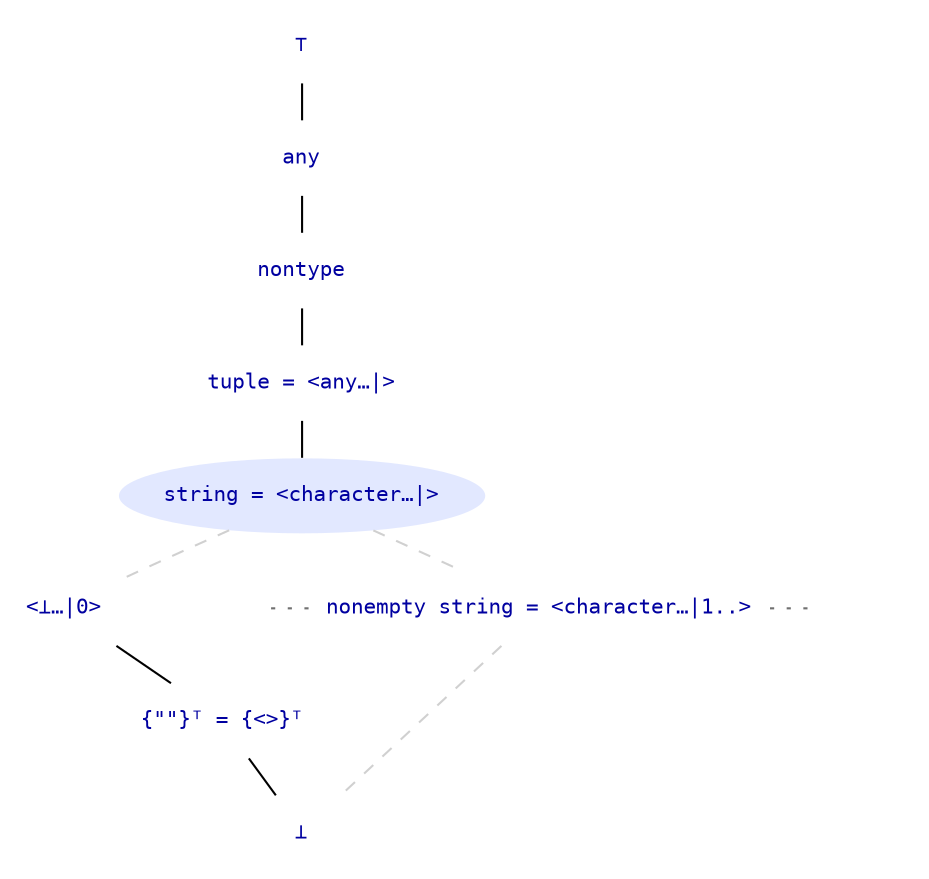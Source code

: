 strict graph "Type lattice: focus on string."
{
	ranksep="0.25";
	node
	[
		shape="plaintext",
		fontname="Consolas",
		fontsize="10",
		fontcolor="#0000A0",
		target="_top"
	];

	/* Labels for the nodes. */
        ⊤ [href="/about-avail/documentation/type-system/types-top.html"];
        any [href="/about-avail/documentation/type-system/types-any.html"];
        nontype [href="/about-avail/documentation/type-system/types-nontype.html"];
	tuple
	[
		label="tuple = <any…|>",
		href="/about-avail/documentation/type-system/types-tuple.html"
	];
	string
	[
		label="string = <character…|>"
		href="/about-avail/documentation/type-system/types-string.html",
		shape="ellipse",
		style="filled",
		fillcolor="#E2E8FF",
		peripheries="0"
	];
	"…nonempty string" [label=""];
	"nonempty string"
	[
		label="nonempty string = <character…|1..>",
		href="/about-avail/documentation/type-system/types-nonempty-string.html"
	];
	"nonempty string…" [label=""];
	empty [label="{\"\"}ᵀ = {<>}ᵀ"];
	⊥ [href="/about-avail/documentation/type-system/types-bottom.html"];

	/* Connectivity. */
	⊤ -- any -- nontype -- tuple -- string;
	string -- "nonempty string" [color="#d0d0d0", style="dashed"];
	{rank="same"; "…nonempty string" "nonempty string" "nonempty string…"};
	"…nonempty string" -- "nonempty string" -- "nonempty string…"
		[color="#707070", style="dotted"];
	{rank="same"; "nonempty string" "<⊥…|0>"};
	string -- "<⊥…|0>" [color="#d0d0d0", style="dashed"];
	"<⊥…|0>" -- empty;
	"nonempty string" -- ⊥ [color="#d0d0d0", style="dashed"];
	empty -- ⊥;
}
